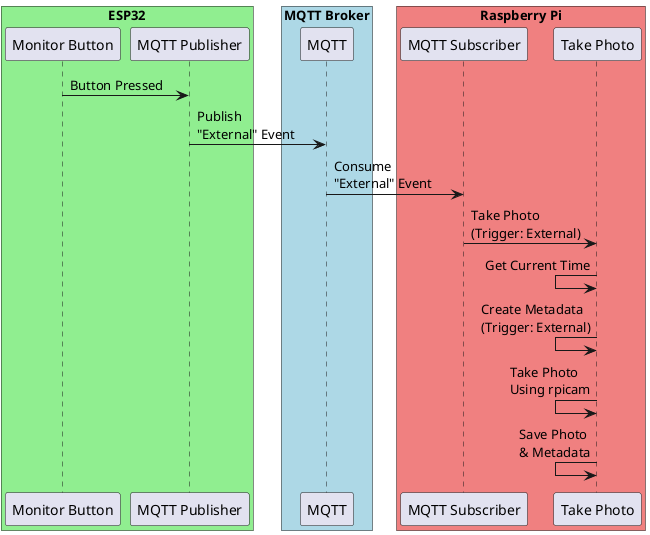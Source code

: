 @startuml

box "ESP32" #LightGreen
  participant "Monitor Button" as espBtn
  participant "MQTT Publisher" as espPub
end box

box "MQTT Broker" #LightBlue
  participant "MQTT" as mqtt
end box

box "Raspberry Pi" #LightCoral
  participant "MQTT Subscriber" as rpiSub
  participant "Take Photo" as rpiPhoto
end box

espBtn -> espPub : Button Pressed
espPub -> mqtt : Publish\n"External" Event
mqtt -> rpiSub : Consume\n"External" Event
rpiSub -> rpiPhoto : Take Photo\n(Trigger: External)
rpiPhoto <- rpiPhoto : Get Current Time
rpiPhoto <- rpiPhoto : Create Metadata\n(Trigger: External)
rpiPhoto <- rpiPhoto : Take Photo\nUsing rpicam
rpiPhoto <- rpiPhoto : Save Photo\n& Metadata
@enduml
